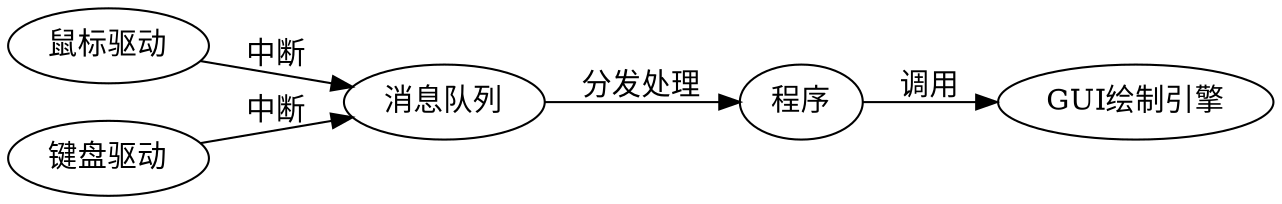 digraph G {
    splines="FALSE"
    rankdir=LR

    /* Entities */
    A [label="鼠标驱动"]
    B [label="键盘驱动"]
    C [label="消息队列"]
    D [label="程序"]
    E [label="GUI绘制引擎"]

    /* Relationships */
    A -> C[label="中断"]
    B -> C[label="中断"]
    C -> D[label="分发处理"]
    D -> E[label="调用"]
}